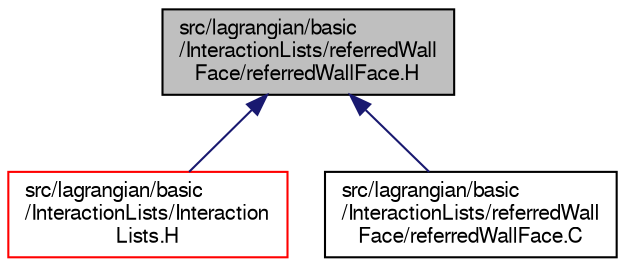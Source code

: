 digraph "src/lagrangian/basic/InteractionLists/referredWallFace/referredWallFace.H"
{
  bgcolor="transparent";
  edge [fontname="FreeSans",fontsize="10",labelfontname="FreeSans",labelfontsize="10"];
  node [fontname="FreeSans",fontsize="10",shape=record];
  Node145 [label="src/lagrangian/basic\l/InteractionLists/referredWall\lFace/referredWallFace.H",height=0.2,width=0.4,color="black", fillcolor="grey75", style="filled", fontcolor="black"];
  Node145 -> Node146 [dir="back",color="midnightblue",fontsize="10",style="solid",fontname="FreeSans"];
  Node146 [label="src/lagrangian/basic\l/InteractionLists/Interaction\lLists.H",height=0.2,width=0.4,color="red",URL="$a04865.html"];
  Node145 -> Node157 [dir="back",color="midnightblue",fontsize="10",style="solid",fontname="FreeSans"];
  Node157 [label="src/lagrangian/basic\l/InteractionLists/referredWall\lFace/referredWallFace.C",height=0.2,width=0.4,color="black",URL="$a04871.html"];
}
